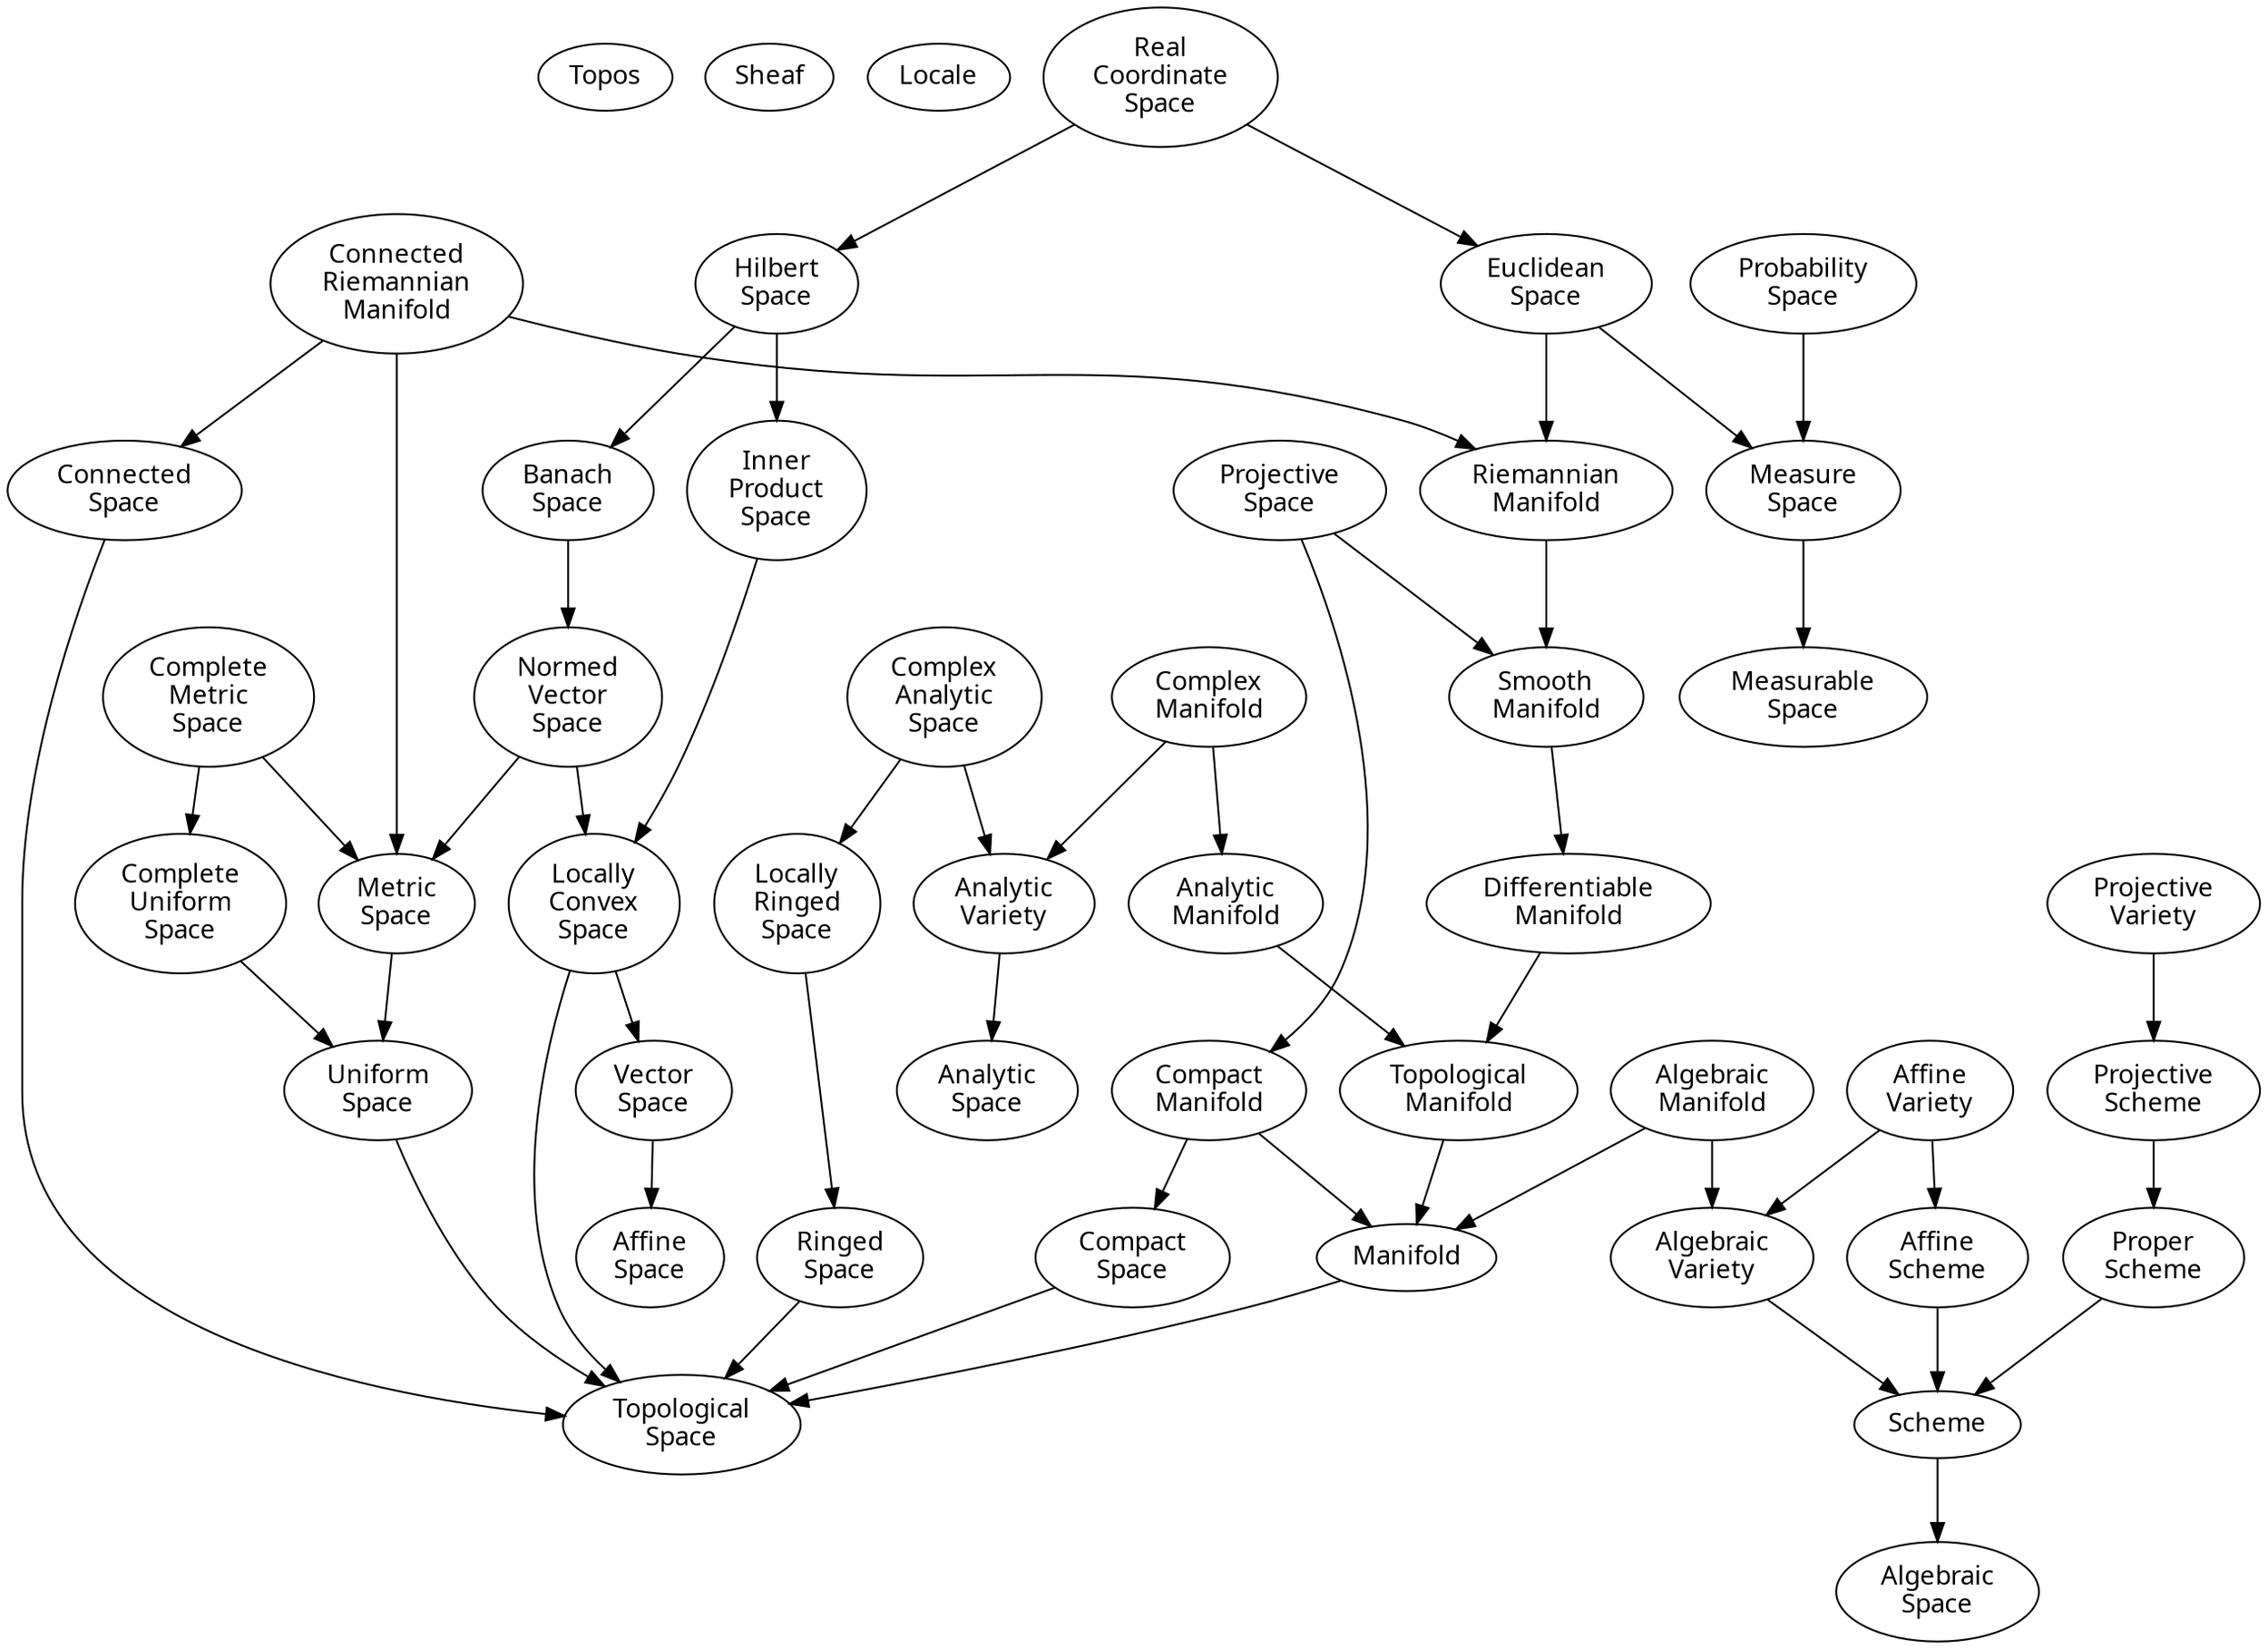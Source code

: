digraph spaces {
  node [ fontname = "sans" ];

  "Topos";

  "Sheaf";

  "Locale";

  "Real\nCoordinate\nSpace";

  "Euclidean\nSpace";

  "Projective\nSpace";

  "Measure\nSpace";
  "Measurable\nSpace";

  "Complex\nManifold";
  "Analytic\nManifold";
  "Algebraic\nManifold";
  "Compact\nManifold";
  "Riemannian\nManifold";
  "Connected\nRiemannian\nManifold";
  "Smooth\nManifold";
  "Differentiable\nManifold";
  "Topological\nManifold";
  "Manifold";
  "Compact\nSpace";
  "Connected\nSpace";
  "Complete\nMetric\nSpace";
  "Complete\nUniform\nSpace";
  "Metric\nSpace";
  "Uniform\nSpace";
  "Topological\nSpace";

  "Hilbert\nSpace";
  "Banach\nSpace";
  "Normed\nVector\nSpace";
  "Inner\nProduct\nSpace";
  "Locally\nConvex\nSpace";
  "Vector\nSpace";
  "Affine\nSpace";

  "Projective\nVariety";
  "Affine\nVariety";
  "Algebraic\nVariety";
  "Analytic\nVariety";
  "Analytic\nSpace";
  "Affine\nScheme";
  "Scheme";
  "Algebraic\nSpace";

  "Complex\nAnalytic\nSpace";
  "Locally\nRinged\nSpace";
  "Analytic\nSpace";

  "Real\nCoordinate\nSpace" -> "Hilbert\nSpace"
  "Real\nCoordinate\nSpace" -> "Euclidean\nSpace"
  "Euclidean\nSpace" -> "Measure\nSpace"
  "Probability\nSpace" -> "Measure\nSpace"
  "Measure\nSpace" -> "Measurable\nSpace"

  "Hilbert\nSpace" -> "Banach\nSpace"
  "Hilbert\nSpace" -> "Inner\nProduct\nSpace"
  "Normed\nVector\nSpace" -> "Locally\nConvex\nSpace"
  "Inner\nProduct\nSpace" -> "Locally\nConvex\nSpace"
  "Locally\nConvex\nSpace" -> "Topological\nSpace"
  "Locally\nConvex\nSpace" -> "Vector\nSpace"
  "Vector\nSpace" -> "Affine\nSpace"

  "Banach\nSpace" -> "Normed\nVector\nSpace"
  "Normed\nVector\nSpace" -> "Metric\nSpace"
  "Complete\nMetric\nSpace" -> "Metric\nSpace"
  "Complete\nMetric\nSpace" -> "Complete\nUniform\nSpace"
  "Complete\nUniform\nSpace" -> "Uniform\nSpace"
  "Metric\nSpace" -> "Uniform\nSpace"
  "Uniform\nSpace" -> "Topological\nSpace"

  "Projective\nSpace" -> "Compact\nManifold"
  "Projective\nSpace" -> "Smooth\nManifold"
  "Euclidean\nSpace" -> "Riemannian\nManifold"
  "Connected\nRiemannian\nManifold" -> "Riemannian\nManifold"
  "Connected\nRiemannian\nManifold" -> "Connected\nSpace"
  "Connected\nRiemannian\nManifold" -> "Metric\nSpace"
  "Riemannian\nManifold" -> "Smooth\nManifold"
  "Smooth\nManifold" -> "Differentiable\nManifold"
  "Differentiable\nManifold" -> "Topological\nManifold"
  "Complex\nManifold" -> "Analytic\nManifold"
  "Analytic\nManifold" -> "Topological\nManifold"
  "Topological\nManifold" -> "Manifold"
  "Compact\nManifold" -> "Manifold"
  "Compact\nManifold" -> "Compact\nSpace"
  "Compact\nSpace" -> "Topological\nSpace"
  "Connected\nSpace" -> "Topological\nSpace"
  "Manifold" -> "Topological\nSpace"

  "Projective\nVariety" -> "Projective\nScheme"
  "Projective\nScheme" -> "Proper\nScheme"
  "Proper\nScheme" -> "Scheme"
  "Complex\nManifold" -> "Analytic\nVariety"
  "Complex\nAnalytic\nSpace" -> "Analytic\nVariety"
  "Complex\nAnalytic\nSpace" -> "Locally\nRinged\nSpace"
  "Locally\nRinged\nSpace" -> "Ringed\nSpace"
  "Ringed\nSpace" -> "Topological\nSpace"
  "Analytic\nVariety" -> "Analytic\nSpace"
  "Algebraic\nManifold" -> "Algebraic\nVariety"
  "Algebraic\nManifold" -> "Manifold"
  "Algebraic\nVariety" -> "Scheme"
  "Affine\nVariety" -> "Algebraic\nVariety"
  "Affine\nVariety" -> "Affine\nScheme"
  "Affine\nScheme" -> "Scheme"
  "Scheme" -> "Algebraic\nSpace"

}

